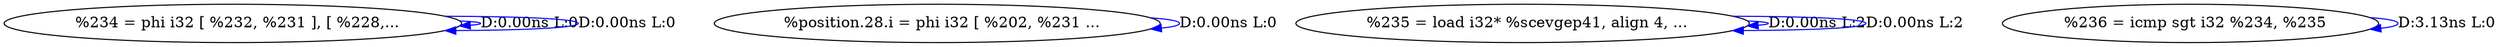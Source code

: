 digraph {
Node0x285f0b0[label="  %234 = phi i32 [ %232, %231 ], [ %228,..."];
Node0x285f0b0 -> Node0x285f0b0[label="D:0.00ns L:0",color=blue];
Node0x285f0b0 -> Node0x285f0b0[label="D:0.00ns L:0",color=blue];
Node0x285f190[label="  %position.28.i = phi i32 [ %202, %231 ..."];
Node0x285f190 -> Node0x285f190[label="D:0.00ns L:0",color=blue];
Node0x285f270[label="  %235 = load i32* %scevgep41, align 4, ..."];
Node0x285f270 -> Node0x285f270[label="D:0.00ns L:2",color=blue];
Node0x285f270 -> Node0x285f270[label="D:0.00ns L:2",color=blue];
Node0x285f350[label="  %236 = icmp sgt i32 %234, %235"];
Node0x285f350 -> Node0x285f350[label="D:3.13ns L:0",color=blue];
}
